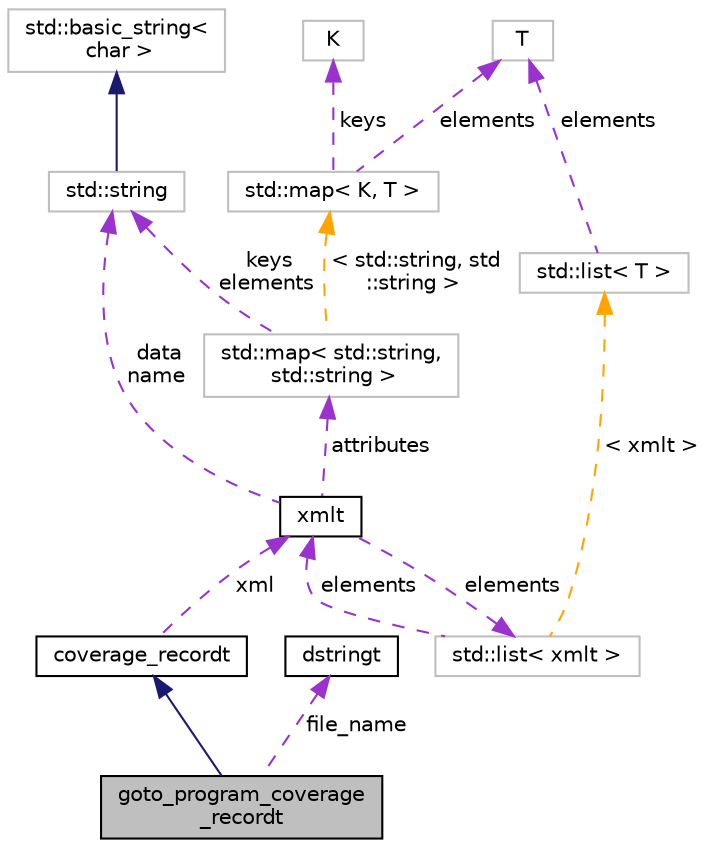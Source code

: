 digraph "goto_program_coverage_recordt"
{
 // LATEX_PDF_SIZE
  bgcolor="transparent";
  edge [fontname="Helvetica",fontsize="10",labelfontname="Helvetica",labelfontsize="10"];
  node [fontname="Helvetica",fontsize="10",shape=record];
  Node1 [label="goto_program_coverage\l_recordt",height=0.2,width=0.4,color="black", fillcolor="grey75", style="filled", fontcolor="black",tooltip=" "];
  Node2 -> Node1 [dir="back",color="midnightblue",fontsize="10",style="solid",fontname="Helvetica"];
  Node2 [label="coverage_recordt",height=0.2,width=0.4,color="black",URL="$classcoverage__recordt.html",tooltip=" "];
  Node3 -> Node2 [dir="back",color="darkorchid3",fontsize="10",style="dashed",label=" xml" ,fontname="Helvetica"];
  Node3 [label="xmlt",height=0.2,width=0.4,color="black",URL="$classxmlt.html",tooltip=" "];
  Node4 -> Node3 [dir="back",color="darkorchid3",fontsize="10",style="dashed",label=" elements" ,fontname="Helvetica"];
  Node4 [label="std::list\< xmlt \>",height=0.2,width=0.4,color="grey75",tooltip=" "];
  Node3 -> Node4 [dir="back",color="darkorchid3",fontsize="10",style="dashed",label=" elements" ,fontname="Helvetica"];
  Node5 -> Node4 [dir="back",color="orange",fontsize="10",style="dashed",label=" \< xmlt \>" ,fontname="Helvetica"];
  Node5 [label="std::list\< T \>",height=0.2,width=0.4,color="grey75",tooltip="STL class."];
  Node6 -> Node5 [dir="back",color="darkorchid3",fontsize="10",style="dashed",label=" elements" ,fontname="Helvetica"];
  Node6 [label="T",height=0.2,width=0.4,color="grey75",tooltip=" "];
  Node7 -> Node3 [dir="back",color="darkorchid3",fontsize="10",style="dashed",label=" attributes" ,fontname="Helvetica"];
  Node7 [label="std::map\< std::string,\l std::string \>",height=0.2,width=0.4,color="grey75",tooltip=" "];
  Node8 -> Node7 [dir="back",color="darkorchid3",fontsize="10",style="dashed",label=" keys\nelements" ,fontname="Helvetica"];
  Node8 [label="std::string",height=0.2,width=0.4,color="grey75",tooltip="STL class."];
  Node9 -> Node8 [dir="back",color="midnightblue",fontsize="10",style="solid",fontname="Helvetica"];
  Node9 [label="std::basic_string\<\l char \>",height=0.2,width=0.4,color="grey75",tooltip="STL class."];
  Node10 -> Node7 [dir="back",color="orange",fontsize="10",style="dashed",label=" \< std::string, std\l::string \>" ,fontname="Helvetica"];
  Node10 [label="std::map\< K, T \>",height=0.2,width=0.4,color="grey75",tooltip="STL class."];
  Node11 -> Node10 [dir="back",color="darkorchid3",fontsize="10",style="dashed",label=" keys" ,fontname="Helvetica"];
  Node11 [label="K",height=0.2,width=0.4,color="grey75",tooltip=" "];
  Node6 -> Node10 [dir="back",color="darkorchid3",fontsize="10",style="dashed",label=" elements" ,fontname="Helvetica"];
  Node8 -> Node3 [dir="back",color="darkorchid3",fontsize="10",style="dashed",label=" data\nname" ,fontname="Helvetica"];
  Node12 -> Node1 [dir="back",color="darkorchid3",fontsize="10",style="dashed",label=" file_name" ,fontname="Helvetica"];
  Node12 [label="dstringt",height=0.2,width=0.4,color="black",URL="$classdstringt.html",tooltip="dstringt has one field, an unsigned integer no which is an index into a static table of strings."];
}
